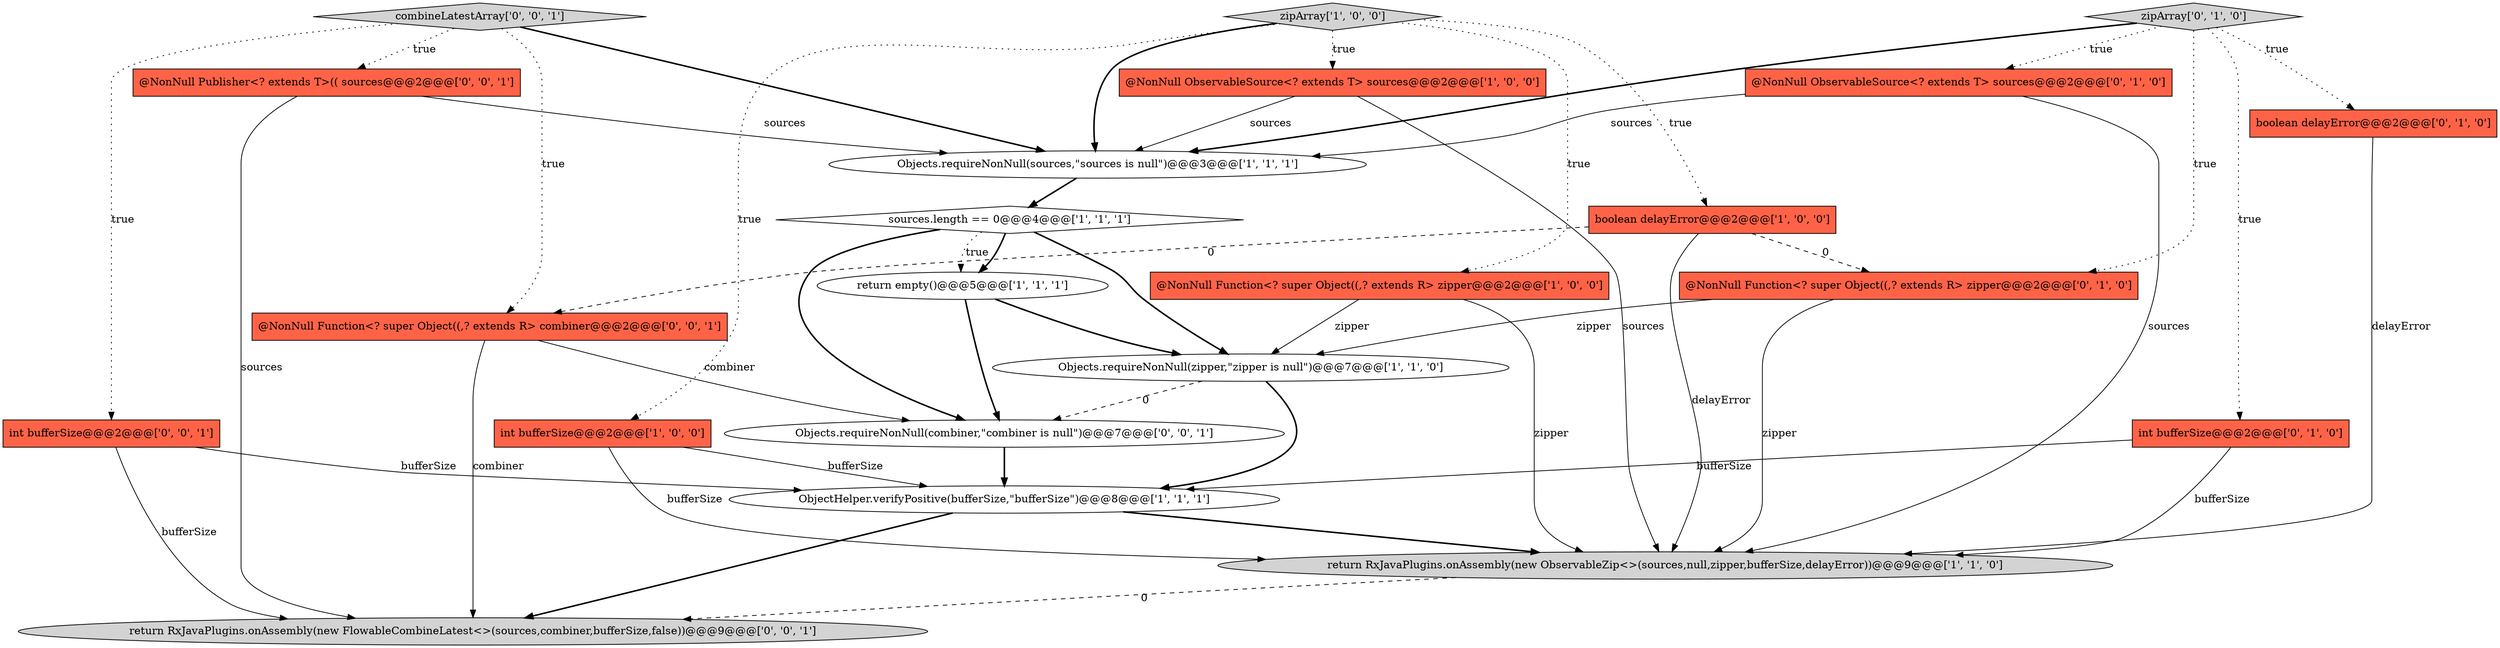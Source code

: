 digraph {
7 [style = filled, label = "Objects.requireNonNull(zipper,\"zipper is null\")@@@7@@@['1', '1', '0']", fillcolor = white, shape = ellipse image = "AAA0AAABBB1BBB"];
16 [style = filled, label = "return RxJavaPlugins.onAssembly(new FlowableCombineLatest<>(sources,combiner,bufferSize,false))@@@9@@@['0', '0', '1']", fillcolor = lightgray, shape = ellipse image = "AAA0AAABBB3BBB"];
20 [style = filled, label = "combineLatestArray['0', '0', '1']", fillcolor = lightgray, shape = diamond image = "AAA0AAABBB3BBB"];
18 [style = filled, label = "@NonNull Publisher<? extends T>(( sources@@@2@@@['0', '0', '1']", fillcolor = tomato, shape = box image = "AAA0AAABBB3BBB"];
0 [style = filled, label = "int bufferSize@@@2@@@['1', '0', '0']", fillcolor = tomato, shape = box image = "AAA0AAABBB1BBB"];
17 [style = filled, label = "int bufferSize@@@2@@@['0', '0', '1']", fillcolor = tomato, shape = box image = "AAA0AAABBB3BBB"];
2 [style = filled, label = "@NonNull Function<? super Object((,? extends R> zipper@@@2@@@['1', '0', '0']", fillcolor = tomato, shape = box image = "AAA0AAABBB1BBB"];
13 [style = filled, label = "int bufferSize@@@2@@@['0', '1', '0']", fillcolor = tomato, shape = box image = "AAA0AAABBB2BBB"];
21 [style = filled, label = "Objects.requireNonNull(combiner,\"combiner is null\")@@@7@@@['0', '0', '1']", fillcolor = white, shape = ellipse image = "AAA0AAABBB3BBB"];
3 [style = filled, label = "@NonNull ObservableSource<? extends T> sources@@@2@@@['1', '0', '0']", fillcolor = tomato, shape = box image = "AAA0AAABBB1BBB"];
9 [style = filled, label = "ObjectHelper.verifyPositive(bufferSize,\"bufferSize\")@@@8@@@['1', '1', '1']", fillcolor = white, shape = ellipse image = "AAA0AAABBB1BBB"];
10 [style = filled, label = "boolean delayError@@@2@@@['1', '0', '0']", fillcolor = tomato, shape = box image = "AAA1AAABBB1BBB"];
4 [style = filled, label = "Objects.requireNonNull(sources,\"sources is null\")@@@3@@@['1', '1', '1']", fillcolor = white, shape = ellipse image = "AAA0AAABBB1BBB"];
6 [style = filled, label = "return empty()@@@5@@@['1', '1', '1']", fillcolor = white, shape = ellipse image = "AAA0AAABBB1BBB"];
1 [style = filled, label = "return RxJavaPlugins.onAssembly(new ObservableZip<>(sources,null,zipper,bufferSize,delayError))@@@9@@@['1', '1', '0']", fillcolor = lightgray, shape = ellipse image = "AAA0AAABBB1BBB"];
11 [style = filled, label = "@NonNull ObservableSource<? extends T> sources@@@2@@@['0', '1', '0']", fillcolor = tomato, shape = box image = "AAA0AAABBB2BBB"];
14 [style = filled, label = "@NonNull Function<? super Object((,? extends R> zipper@@@2@@@['0', '1', '0']", fillcolor = tomato, shape = box image = "AAA1AAABBB2BBB"];
15 [style = filled, label = "zipArray['0', '1', '0']", fillcolor = lightgray, shape = diamond image = "AAA0AAABBB2BBB"];
19 [style = filled, label = "@NonNull Function<? super Object((,? extends R> combiner@@@2@@@['0', '0', '1']", fillcolor = tomato, shape = box image = "AAA0AAABBB3BBB"];
12 [style = filled, label = "boolean delayError@@@2@@@['0', '1', '0']", fillcolor = tomato, shape = box image = "AAA0AAABBB2BBB"];
8 [style = filled, label = "sources.length == 0@@@4@@@['1', '1', '1']", fillcolor = white, shape = diamond image = "AAA0AAABBB1BBB"];
5 [style = filled, label = "zipArray['1', '0', '0']", fillcolor = lightgray, shape = diamond image = "AAA0AAABBB1BBB"];
3->1 [style = solid, label="sources"];
7->21 [style = dashed, label="0"];
19->21 [style = solid, label="combiner"];
11->1 [style = solid, label="sources"];
10->1 [style = solid, label="delayError"];
20->17 [style = dotted, label="true"];
6->21 [style = bold, label=""];
5->10 [style = dotted, label="true"];
10->19 [style = dashed, label="0"];
12->1 [style = solid, label="delayError"];
0->1 [style = solid, label="bufferSize"];
8->6 [style = bold, label=""];
3->4 [style = solid, label="sources"];
5->0 [style = dotted, label="true"];
19->16 [style = solid, label="combiner"];
5->3 [style = dotted, label="true"];
15->14 [style = dotted, label="true"];
14->7 [style = solid, label="zipper"];
2->7 [style = solid, label="zipper"];
9->16 [style = bold, label=""];
8->7 [style = bold, label=""];
20->4 [style = bold, label=""];
15->13 [style = dotted, label="true"];
7->9 [style = bold, label=""];
21->9 [style = bold, label=""];
8->6 [style = dotted, label="true"];
1->16 [style = dashed, label="0"];
13->9 [style = solid, label="bufferSize"];
5->4 [style = bold, label=""];
17->16 [style = solid, label="bufferSize"];
15->4 [style = bold, label=""];
15->11 [style = dotted, label="true"];
20->18 [style = dotted, label="true"];
8->21 [style = bold, label=""];
15->12 [style = dotted, label="true"];
4->8 [style = bold, label=""];
18->16 [style = solid, label="sources"];
17->9 [style = solid, label="bufferSize"];
18->4 [style = solid, label="sources"];
20->19 [style = dotted, label="true"];
13->1 [style = solid, label="bufferSize"];
6->7 [style = bold, label=""];
9->1 [style = bold, label=""];
2->1 [style = solid, label="zipper"];
11->4 [style = solid, label="sources"];
10->14 [style = dashed, label="0"];
14->1 [style = solid, label="zipper"];
0->9 [style = solid, label="bufferSize"];
5->2 [style = dotted, label="true"];
}
